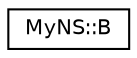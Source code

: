 digraph "Graphical Class Hierarchy"
{
  edge [fontname="Helvetica",fontsize="10",labelfontname="Helvetica",labelfontsize="10"];
  node [fontname="Helvetica",fontsize="10",shape=record];
  rankdir="LR";
  Node0 [label="MyNS::B",height=0.2,width=0.4,color="black", fillcolor="white", style="filled",URL="$struct_my_n_s_1_1_b.html"];
}
